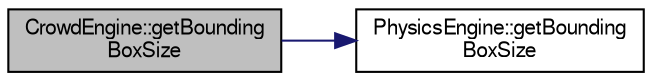 digraph "CrowdEngine::getBoundingBoxSize"
{
  edge [fontname="FreeSans",fontsize="10",labelfontname="FreeSans",labelfontsize="10"];
  node [fontname="FreeSans",fontsize="10",shape=record];
  rankdir="LR";
  Node1 [label="CrowdEngine::getBounding\lBoxSize",height=0.2,width=0.4,color="black", fillcolor="grey75", style="filled" fontcolor="black"];
  Node1 -> Node2 [color="midnightblue",fontsize="10",style="solid",fontname="FreeSans"];
  Node2 [label="PhysicsEngine::getBounding\lBoxSize",height=0.2,width=0.4,color="black", fillcolor="white", style="filled",URL="$class_physics_engine.html#af148fb73a48e2b1bdf603739886b2fac"];
}
